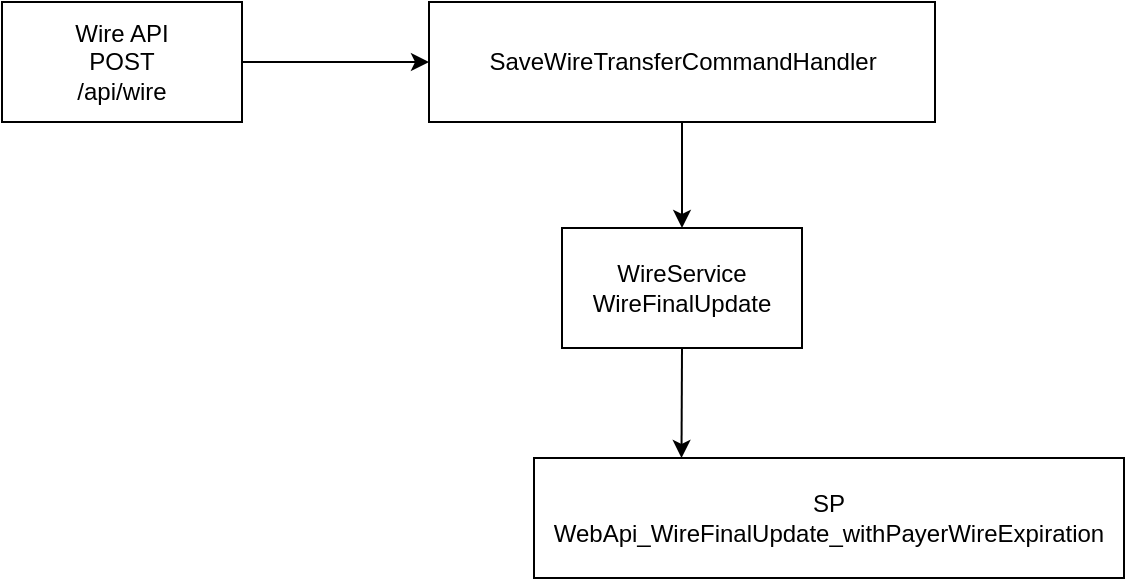 <mxfile version="21.2.2" type="github">
  <diagram name="Página-1" id="JEfEmlAESXXc0fhyXD65">
    <mxGraphModel dx="1195" dy="630" grid="0" gridSize="10" guides="1" tooltips="1" connect="1" arrows="1" fold="1" page="0" pageScale="1" pageWidth="827" pageHeight="1169" math="0" shadow="0">
      <root>
        <mxCell id="0" />
        <mxCell id="1" parent="0" />
        <mxCell id="vPfyhUkh-z6iJ_YDMwDp-1" value="SP&lt;br&gt;WebApi_WireFinalUpdate_withPayerWireExpiration" style="rounded=0;whiteSpace=wrap;html=1;" vertex="1" parent="1">
          <mxGeometry x="321" y="375" width="295" height="60" as="geometry" />
        </mxCell>
        <mxCell id="vPfyhUkh-z6iJ_YDMwDp-2" value="WireService&lt;br&gt;WireFinalUpdate" style="rounded=0;whiteSpace=wrap;html=1;" vertex="1" parent="1">
          <mxGeometry x="335" y="260" width="120" height="60" as="geometry" />
        </mxCell>
        <mxCell id="vPfyhUkh-z6iJ_YDMwDp-3" value="" style="endArrow=classic;html=1;rounded=0;exitX=0.5;exitY=1;exitDx=0;exitDy=0;entryX=0.25;entryY=0;entryDx=0;entryDy=0;" edge="1" parent="1" source="vPfyhUkh-z6iJ_YDMwDp-2" target="vPfyhUkh-z6iJ_YDMwDp-1">
          <mxGeometry width="50" height="50" relative="1" as="geometry">
            <mxPoint x="383" y="391" as="sourcePoint" />
            <mxPoint x="433" y="341" as="targetPoint" />
          </mxGeometry>
        </mxCell>
        <mxCell id="vPfyhUkh-z6iJ_YDMwDp-4" value="SaveWireTransferCommandHandler" style="rounded=0;whiteSpace=wrap;html=1;" vertex="1" parent="1">
          <mxGeometry x="268.5" y="147" width="253" height="60" as="geometry" />
        </mxCell>
        <mxCell id="vPfyhUkh-z6iJ_YDMwDp-5" value="" style="endArrow=classic;html=1;rounded=0;exitX=0.5;exitY=1;exitDx=0;exitDy=0;entryX=0.5;entryY=0;entryDx=0;entryDy=0;" edge="1" parent="1" source="vPfyhUkh-z6iJ_YDMwDp-4" target="vPfyhUkh-z6iJ_YDMwDp-2">
          <mxGeometry width="50" height="50" relative="1" as="geometry">
            <mxPoint x="383" y="384" as="sourcePoint" />
            <mxPoint x="433" y="334" as="targetPoint" />
          </mxGeometry>
        </mxCell>
        <mxCell id="vPfyhUkh-z6iJ_YDMwDp-7" value="" style="edgeStyle=orthogonalEdgeStyle;rounded=0;orthogonalLoop=1;jettySize=auto;html=1;" edge="1" parent="1" source="vPfyhUkh-z6iJ_YDMwDp-6" target="vPfyhUkh-z6iJ_YDMwDp-4">
          <mxGeometry relative="1" as="geometry" />
        </mxCell>
        <mxCell id="vPfyhUkh-z6iJ_YDMwDp-6" value="Wire API&lt;br&gt;POST&lt;br&gt;/api/wire" style="rounded=0;whiteSpace=wrap;html=1;" vertex="1" parent="1">
          <mxGeometry x="55" y="147" width="120" height="60" as="geometry" />
        </mxCell>
      </root>
    </mxGraphModel>
  </diagram>
</mxfile>
